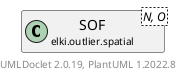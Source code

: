 @startuml
    remove .*\.(Instance|Par|Parameterizer|Factory)$
    set namespaceSeparator none
    hide empty fields
    hide empty methods

    class "<size:14>SOF.Par\n<size:10>elki.outlier.spatial" as elki.outlier.spatial.SOF.Par<N, O> {
        +make(): SOF<N, O>
    }

    abstract class "<size:14>AbstractDistanceBasedSpatialOutlier.Par\n<size:10>elki.outlier.spatial" as elki.outlier.spatial.AbstractDistanceBasedSpatialOutlier.Par<N, O>
    class "<size:14>SOF\n<size:10>elki.outlier.spatial" as elki.outlier.spatial.SOF<N, O> [[SOF.html]]

    elki.outlier.spatial.AbstractDistanceBasedSpatialOutlier.Par <|-- elki.outlier.spatial.SOF.Par
    elki.outlier.spatial.SOF +-- elki.outlier.spatial.SOF.Par

    center footer UMLDoclet 2.0.19, PlantUML 1.2022.8
@enduml
